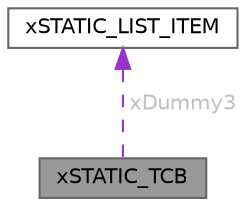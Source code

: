 digraph "xSTATIC_TCB"
{
 // LATEX_PDF_SIZE
  bgcolor="transparent";
  edge [fontname=Helvetica,fontsize=10,labelfontname=Helvetica,labelfontsize=10];
  node [fontname=Helvetica,fontsize=10,shape=box,height=0.2,width=0.4];
  Node1 [id="Node000001",label="xSTATIC_TCB",height=0.2,width=0.4,color="gray40", fillcolor="grey60", style="filled", fontcolor="black",tooltip=" "];
  Node2 -> Node1 [id="edge2_Node000001_Node000002",dir="back",color="darkorchid3",style="dashed",tooltip=" ",label=<<TABLE CELLBORDER="0" BORDER="0"><TR><TD VALIGN="top" ALIGN="LEFT" CELLPADDING="1" CELLSPACING="0">xDummy3</TD></TR>
</TABLE>> ,fontcolor="grey" ];
  Node2 [id="Node000002",label="xSTATIC_LIST_ITEM",height=0.2,width=0.4,color="gray40", fillcolor="white", style="filled",URL="$structx_s_t_a_t_i_c___l_i_s_t___i_t_e_m.html",tooltip=" "];
}
